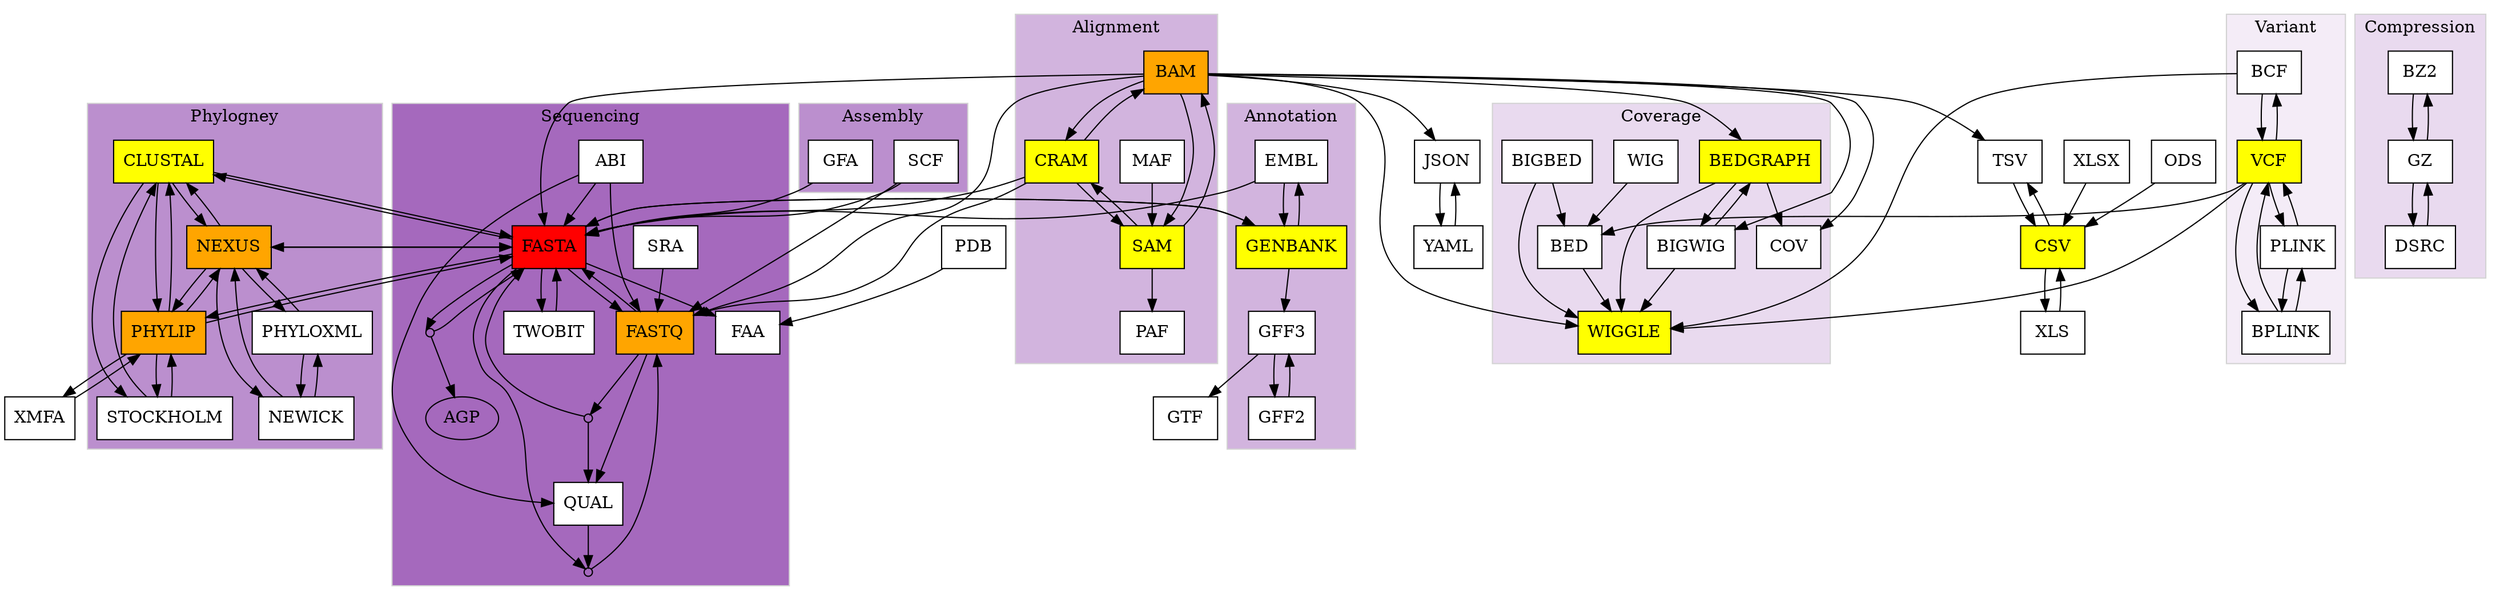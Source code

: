 strict digraph {
	graph [bb="0,0,1998,497"];
	node [label="\N"];
	subgraph cluster_phylo {
		graph [bb="8,123,238,414",
			color=lightgrey,
			fillcolor="#BB8FCE",
			label=Phylogney,
			lheight=0.21,
			lp="123,402.5",
			lwidth=0.81,
			shape=box,
			style=filled
		];
		CLUSTAL		 [fillcolor=yellow,
			height=0.5,
			pos="185,365",
			shape=rectangle,
			style=filled,
			url="https://bioconvert.readthedocs.io/en/main/formats.html#CLUSTAL",
			width=1.0694];
		NEXUS		 [fillcolor=orange,
			height=0.5,
			pos="135,293",
			shape=rectangle,
			style=filled,
			url="https://bioconvert.readthedocs.io/en/main/formats.html#NEXUS",
			width=0.86111];
		CLUSTAL -> NEXUS		 [alpha=0.5,
			color=black,
			minlen=1,
			pos="e,141.81,311.41 166.43,346.83 160,338.71 153.03,328.96 147.2,320.01"];
		PHYLIP		 [fillcolor=orange,
			height=0.5,
			pos="178,221",
			shape=rectangle,
			style=filled,
			url="https://bioconvert.readthedocs.io/en/main/formats.html#PHYLIP",
			width=0.88889];
		CLUSTAL -> PHYLIP		 [alpha=0.5,
			color=black,
			minlen=1,
			pos="e,174.22,239.09 179.44,346.76 175.79,322.2 173.38,278.25 173.88,249.35"];
		STOCKHOLM		 [fillcolor=white,
			height=0.5,
			pos="178,149",
			shape=rectangle,
			style=filled,
			url="https://bioconvert.readthedocs.io/en/main/formats.html#STOCKHOLM",
			width=1.4028];
		CLUSTAL -> STOCKHOLM		 [alpha=0.5,
			color=black,
			minlen=1,
			pos="e,191.61,167.4 189.75,346.58 202.37,314.77 230.14,247.88 210,195 207.28,187.85 202.88,181.11 198.14,175.1"];
		NEXUS -> CLUSTAL		 [alpha=0.5,
			color=black,
			minlen=1,
			pos="e,178.34,346.83 153.76,311.41 160.21,319.57 167.17,329.32 172.98,338.26"];
		NEXUS -> PHYLIP		 [alpha=0.5,
			color=black,
			minlen=1,
			pos="e,161.03,239.41 139.9,274.83 143.96,266.71 149.58,256.96 155.31,248.01"];
		NEWICK		 [fillcolor=white,
			height=0.5,
			pos="68,149",
			shape=rectangle,
			style=filled,
			url="https://bioconvert.readthedocs.io/en/main/formats.html#NEWICK",
			width=0.98611];
		NEXUS -> NEWICK		 [alpha=0.5,
			color=black,
			minlen=1,
			pos="e,84.768,167.13 128.5,274.9 125.28,254.34 121.83,220.36 108,195 103.91,187.51 98.165,180.54 92.245,174.42"];
		PHYLOXML		 [fillcolor=white,
			height=0.5,
			pos="62,221",
			shape=rectangle,
			style=filled,
			url="https://bioconvert.readthedocs.io/en/main/formats.html#PHYLOXML",
			width=1.2778];
		NEXUS -> PHYLOXML		 [alpha=0.5,
			color=black,
			minlen=1,
			pos="e,74.693,239.41 110.63,274.83 101.22,266.37 90.675,256.15 81.749,246.9"];
		PHYLIP -> CLUSTAL		 [alpha=0.5,
			color=black,
			minlen=1,
			pos="e,188.79,346.76 183.54,239.09 187.2,263.57 189.62,307.52 189.12,336.47"];
		PHYLIP -> NEXUS		 [alpha=0.5,
			color=black,
			minlen=1,
			pos="e,151.8,274.83 172.98,239.41 168.89,247.57 163.25,257.32 157.52,266.26"];
		PHYLIP -> STOCKHOLM		 [alpha=0.5,
			color=black,
			minlen=1,
			pos="e,172.02,167.41 172.05,202.83 171.3,195.13 171.08,185.97 171.38,177.42"];
		STOCKHOLM -> CLUSTAL		 [alpha=0.5,
			color=black,
			minlen=1,
			pos="e,200.62,346.58 208.41,167.4 216.53,175.06 224.04,184.6 228,195 246.41,243.33 224.79,303.38 205.85,337.63"];
		STOCKHOLM -> PHYLIP		 [alpha=0.5,
			color=black,
			minlen=1,
			pos="e,183.95,202.83 183.98,167.41 184.71,175.06 184.92,184.11 184.62,192.57"];
		NEWICK -> NEXUS		 [alpha=0.5,
			color=black,
			minlen=1,
			pos="e,141.5,274.9 101.56,167.13 111.01,174.76 120.19,184.35 126,195 137.73,216.5 141.99,244.19 141.93,264.65"];
		NEWICK -> PHYLOXML		 [alpha=0.5,
			color=black,
			minlen=1,
			pos="e,69.466,202.83 72.442,167.41 72.537,175.14 71.982,184.31 70.951,192.85"];
		PHYLOXML -> NEXUS		 [alpha=0.5,
			color=black,
			minlen=1,
			pos="e,122.53,274.83 86.367,239.16 95.843,247.69 106.48,258 115.45,267.31"];
		PHYLOXML -> NEWICK		 [alpha=0.5,
			color=black,
			minlen=1,
			pos="e,60.49,167.41 57.562,202.83 57.453,195.13 57.995,185.97 59.017,177.42"];
	}
	subgraph cluster_ass {
		graph [bb="641,339,783,414",
			color=lightgrey,
			fillcolor="#BB8FCE",
			label=Assembly,
			lheight=0.21,
			lp="712,402.5",
			lwidth=0.76,
			shape=box,
			style=filled
		];
		GFA		 [fillcolor=white,
			height=0.5,
			pos="676,365",
			shape=rectangle,
			style=filled,
			url="https://bioconvert.readthedocs.io/en/main/formats.html#GFA",
			width=0.75];
		SCF		 [fillcolor=white,
			height=0.5,
			pos="748,365",
			shape=rectangle,
			style=filled,
			url="https://bioconvert.readthedocs.io/en/main/formats.html#SCF",
			width=0.75];
	}
	subgraph cluster_sequencing {
		graph [bb="311,8,633,414",
			color=lightgrey,
			fillcolor="#A569BD",
			label=Sequencing,
			lheight=0.21,
			lp="472,402.5",
			lwidth=0.89,
			shape=circle,
			style=filled
		];
		ABI		 [fillcolor=white,
			height=0.5,
			pos="440,365",
			shape=rectangle,
			style=filled,
			url="https://bioconvert.readthedocs.io/en/main/formats.html#ABI",
			width=0.75];
		FASTA		 [fillcolor=red,
			height=0.5,
			pos="440,293",
			shape=rectangle,
			style=filled,
			url="https://bioconvert.readthedocs.io/en/main/formats.html#FASTA",
			width=0.81944];
		ABI -> FASTA		 [alpha=0.5,
			color=black,
			minlen=1,
			pos="e,440,311.41 440,346.83 440,339.13 440,329.97 440,321.42"];
		FASTQ		 [fillcolor=orange,
			height=0.5,
			pos="523,221",
			shape=rectangle,
			style=filled,
			url="https://bioconvert.readthedocs.io/en/main/formats.html#FASTQ",
			width=0.81944];
		ABI -> FASTQ		 [alpha=0.5,
			color=black,
			minlen=1,
			pos="e,537,239.05 467.45,360.18 494,353.9 532.82,340.07 551,311 563.16,291.57 553.63,266.45 542.5,247.7"];
		QUAL		 [fillcolor=white,
			height=0.5,
			pos="469,77",
			shape=rectangle,
			style=filled,
			url="https://bioconvert.readthedocs.io/en/main/formats.html#QUAL",
			width=0.75];
		ABI -> QUAL		 [alpha=0.5,
			color=black,
			minlen=1,
			pos="e,441.84,82.102 416.34,346.67 389.82,324.49 348.28,284.42 331,239 312.67,190.81 299.81,164.79 330,123 342.11,106.24 394.97,92.201 \
431.9,84.197"];
		FASTA -> FASTQ		 [alpha=0.5,
			color=black,
			minlen=1,
			pos="e,496.11,239.16 454.99,274.83 464.35,265.96 476.64,255.16 488.24,245.57"];
		FAA		 [fillcolor=white,
			height=0.5,
			pos="598,221",
			shape=rectangle,
			style=filled,
			url="https://bioconvert.readthedocs.io/en/main/formats.html#FAA",
			width=0.75];
		FASTA -> FAA		 [alpha=0.5,
			color=black,
			minlen=1,
			pos="e,570.66,235.16 465.02,274.94 469.55,272.07 474.33,269.3 479,267 511.35,251.11 524.13,253.47 561.25,238.98"];
		FASTA_and_FASTA_AGP		 [fillcolor=white,
			fixedsize=True,
			height=0.097222,
			label="",
			pos="343,221",
			shape=circle,
			styled=filled,
			width=0.097222];
		FASTA -> FASTA_and_FASTA_AGP		 [color=black,
			pos="e,339.52,222.4 410.29,279.37 392.48,269.03 370.16,254.06 352,239 349.24,236.71 346.41,234.06 344.14,231.51"];
		TWOBIT		 [fillcolor=white,
			height=0.5,
			pos="440,221",
			shape=rectangle,
			style=filled,
			url="https://bioconvert.readthedocs.io/en/main/formats.html#TWOBIT",
			width=0.97222];
		FASTA -> TWOBIT		 [alpha=0.5,
			color=black,
			minlen=1,
			pos="e,434.02,239.41 434.05,274.83 433.3,267.13 433.08,257.97 433.38,249.42"];
		FASTA_QUAL_and_FASTQ		 [fillcolor=white,
			fixedsize=True,
			height=0.097222,
			label="",
			pos="469,19.5",
			shape=circle,
			styled=filled,
			width=0.097222];
		FASTA -> FASTA_QUAL_and_FASTQ		 [color=black,
			pos="e,465.84,21.996 413.74,274.82 402.66,265.53 390.95,253.19 385,239 377.43,220.97 378.82,213.55 385,195 389.92,180.24 399.31,181.05 \
406,167 427.26,122.33 409.63,102.61 433,59 439.37,47.117 450.11,35.997 458.2,28.603"];
		FASTQ -> FASTA		 [alpha=0.5,
			color=black,
			minlen=1,
			pos="e,466.9,274.83 508.01,239.16 498.66,248.03 486.37,258.83 474.77,268.42"];
		FASTQ -> QUAL		 [alpha=0.5,
			color=black,
			minlen=1,
			pos="e,475.78,95.09 516.16,202.76 506.87,177.98 490.18,133.47 479.35,104.59"];
		FASTQ_and_FASTA_QUAL		 [fillcolor=white,
			fixedsize=True,
			height=0.097222,
			label="",
			pos="469,149",
			shape=circle,
			styled=filled,
			width=0.097222];
		FASTQ -> FASTQ_and_FASTA_QUAL		 [color=black,
			pos="e,471.36,152.14 509.37,202.83 499.32,189.43 485.96,171.61 477.42,160.22"];
		QUAL -> FASTA_QUAL_and_FASTQ		 [color=black,
			pos="e,469,23.273 469,58.807 469,50.614 469,41.093 469,33.474"];
		FASTA_and_FASTA_AGP -> FASTA		 [color=black,
			pos="e,418.92,274.98 346.81,221.6 354.6,223.96 362.52,232.79 370,239 382.78,249.6 397.62,260.15 410.43,269.08"];
		AGP		 [fillcolor=white,
			height=0.5,
			pos="368,149",
			width=0.79437];
		FASTA_and_FASTA_AGP -> AGP		 [color=black,
			pos="e,361.79,166.89 344.21,217.53 346.77,210.15 352.96,192.33 358.38,176.71"];
		TWOBIT -> FASTA		 [alpha=0.5,
			color=black,
			minlen=1,
			pos="e,445.95,274.83 445.98,239.41 446.71,247.06 446.92,256.11 446.62,264.57"];
		FASTA_QUAL_and_FASTQ -> FASTQ		 [color=black,
			pos="e,524.52,202.79 471.89,21.593 478.97,26.911 497.2,41.755 505,59 524.73,102.62 526.25,159.34 525,192.8"];
		FASTQ_and_FASTA_QUAL -> FASTA		 [color=black,
			pos="e,419.6,274.56 465.36,149.94 452.86,153.4 411.63,166.67 396,195 386.55,212.12 389.44,220.58 396,239 399.59,249.08 405.95,258.65 \
412.75,266.85"];
		FASTQ_and_FASTA_QUAL -> QUAL		 [color=black,
			pos="e,469,95.25 469,145.13 469,137.63 469,120.52 469,105.32"];
		SRA		 [fillcolor=white,
			height=0.5,
			pos="515,293",
			shape=rectangle,
			style=filled,
			url="https://bioconvert.readthedocs.io/en/main/formats.html#SRA",
			width=0.75];
		SRA -> FASTQ		 [alpha=0.5,
			color=black,
			minlen=1,
			pos="e,520.95,239.41 517.02,274.83 517.87,267.13 518.89,257.97 519.84,249.42"];
	}
	subgraph cluster_cov {
		graph [bb="1278,195,1546,414",
			color=lightgrey,
			fillcolor="#E9DAEF",
			label=Coverage,
			lheight=0.21,
			lp="1412,402.5",
			lwidth=0.72,
			shape=box,
			style=filled
		];
		BEDGRAPH		 [fillcolor=yellow,
			height=0.5,
			pos="1336,365",
			shape=rectangle,
			style=filled,
			url="https://bioconvert.readthedocs.io/en/main/formats.html#BEDGRAPH",
			width=1.2361];
		BIGWIG		 [fillcolor=white,
			height=0.5,
			pos="1392,293",
			shape=rectangle,
			style=filled,
			url="https://bioconvert.readthedocs.io/en/main/formats.html#BIGWIG",
			width=0.94444];
		BEDGRAPH -> BIGWIG		 [alpha=0.5,
			color=black,
			minlen=1,
			pos="e,1371.7,311.41 1344.2,346.83 1349.9,338.45 1357.5,328.35 1365.1,319.17"];
		COV		 [fillcolor=white,
			height=0.5,
			pos="1313,293",
			shape=rectangle,
			style=filled,
			url="https://bioconvert.readthedocs.io/en/main/formats.html#COV",
			width=0.75];
		BEDGRAPH -> COV		 [alpha=0.5,
			color=black,
			minlen=1,
			pos="e,1318.9,311.41 1330.2,346.83 1327.7,339.05 1324.7,329.77 1322,321.13"];
		WIGGLE		 [fillcolor=yellow,
			height=0.5,
			pos="1465,221",
			shape=rectangle,
			style=filled,
			url="https://bioconvert.readthedocs.io/en/main/formats.html#WIGGLE",
			width=0.98611];
		BEDGRAPH -> WIGGLE		 [alpha=0.5,
			color=black,
			minlen=1,
			pos="e,1459.1,239.03 1372,346.97 1398.4,333.5 1430.4,316.52 1435,311 1435.5,310.36 1447.3,274.76 1456,248.53"];
		BIGWIG -> BEDGRAPH		 [alpha=0.5,
			color=black,
			minlen=1,
			pos="e,1356.1,346.83 1383.7,311.41 1377.9,319.82 1370.2,329.93 1362.7,339.09"];
		BIGWIG -> WIGGLE		 [alpha=0.5,
			color=black,
			minlen=1,
			pos="e,1446.6,239.16 1410.4,274.83 1419.2,266.22 1429.7,255.79 1439.2,246.4"];
		BED		 [fillcolor=white,
			height=0.5,
			pos="1511,293",
			shape=rectangle,
			style=filled,
			url="https://bioconvert.readthedocs.io/en/main/formats.html#BED",
			width=0.75];
		BED -> WIGGLE		 [alpha=0.5,
			color=black,
			minlen=1,
			pos="e,1476.8,239.41 1499.4,274.83 1494.2,266.71 1488,256.96 1482.3,248.01"];
		BIGBED		 [fillcolor=white,
			height=0.5,
			pos="1432,365",
			shape=rectangle,
			style=filled,
			url="https://bioconvert.readthedocs.io/en/main/formats.html#BIGBED",
			width=0.93056];
		BIGBED -> WIGGLE		 [alpha=0.5,
			color=black,
			minlen=1,
			pos="e,1462.8,239.1 1438.9,346.72 1442.6,336.35 1447,323.08 1450,311 1455.1,290.53 1458.9,267.02 1461.5,249.15"];
		BIGBED -> BED		 [alpha=0.5,
			color=black,
			minlen=1,
			pos="e,1491.1,311.16 1451.9,346.83 1461.5,338.13 1473.1,327.58 1483.4,318.13"];
		WIG		 [fillcolor=white,
			height=0.5,
			pos="1511,365",
			shape=rectangle,
			style=filled,
			url="https://bioconvert.readthedocs.io/en/main/formats.html#WIG",
			width=0.75];
		WIG -> BED		 [alpha=0.5,
			color=black,
			minlen=1,
			pos="e,1511,311.41 1511,346.83 1511,339.13 1511,329.97 1511,321.42"];
	}
	subgraph cluster_alignment {
		graph [bb="823,195,989,489",
			color=lightgrey,
			fillcolor="#D2B4DE",
			label=Alignment,
			lheight=0.21,
			lp="906,477.5",
			lwidth=0.82,
			shape=circle,
			style=filled
		];
		BAM		 [fillcolor=orange,
			height=0.5,
			pos="954,440",
			shape=rectangle,
			style=filled,
			url="https://bioconvert.readthedocs.io/en/main/formats.html#BAM",
			width=0.75];
		CRAM		 [fillcolor=yellow,
			height=0.5,
			pos="860,365",
			shape=rectangle,
			style=filled,
			url="https://bioconvert.readthedocs.io/en/main/formats.html#CRAM",
			width=0.79167];
		BAM -> CRAM		 [alpha=0.5,
			color=black,
			minlen=1,
			pos="e,863.04,383.06 926.75,433.62 914.17,429.25 899.9,422.69 889,414 881.17,407.76 874.01,399.59 868.51,391.71"];
		SAM		 [fillcolor=yellow,
			height=0.5,
			pos="934,293",
			shape=rectangle,
			style=filled,
			url="https://bioconvert.readthedocs.io/en/main/formats.html#SAM",
			width=0.75];
		BAM -> SAM		 [alpha=0.5,
			color=black,
			minlen=1,
			pos="e,944.62,311.4 957.93,421.83 959.14,419.3 960.25,416.65 961,414 970.08,381.93 971.87,370.51 961,339 958.65,332.17 954.82,325.58 \
950.71,319.63"];
		CRAM -> BAM		 [alpha=0.5,
			color=black,
			minlen=1,
			pos="e,926.95,426.47 878.79,383.06 886.72,393.16 896.22,405.41 907,414 910.39,416.71 914.12,419.21 917.94,421.5"];
		CRAM -> SAM		 [alpha=0.5,
			color=black,
			minlen=1,
			pos="e,909.38,311.16 872.72,346.83 880.81,338.13 891.49,327.58 901.71,318.13"];
		SAM -> BAM		 [alpha=0.5,
			color=black,
			minlen=1,
			pos="e,975.78,421.83 961.35,311.4 968.72,319.2 975.5,328.84 979,339 988.93,367.8 988.29,379.82 978.72,412.15"];
		SAM -> CRAM		 [alpha=0.5,
			color=black,
			minlen=1,
			pos="e,884.63,346.83 921.05,311.41 912.97,320.08 902.38,330.55 892.24,339.92"];
		PAF		 [fillcolor=white,
			height=0.5,
			pos="934,221",
			shape=rectangle,
			style=filled,
			url="https://bioconvert.readthedocs.io/en/main/formats.html#PAF",
			width=0.75];
		SAM -> PAF		 [alpha=0.5,
			color=black,
			minlen=1,
			pos="e,934,239.41 934,274.83 934,267.13 934,257.97 934,249.42"];
		MAF		 [fillcolor=white,
			height=0.5,
			pos="934,365",
			shape=rectangle,
			style=filled,
			url="https://bioconvert.readthedocs.io/en/main/formats.html#MAF",
			width=0.75];
		MAF -> SAM		 [alpha=0.5,
			color=black,
			minlen=1,
			pos="e,934,311.41 934,346.83 934,339.13 934,329.97 934,321.42"];
	}
	subgraph cluster_annotation {
		graph [bb="997,123,1097,414",
			color=lightgrey,
			fillcolor="#D2B4DE",
			label=Annotation,
			lheight=0.21,
			lp="1047,402.5",
			lwidth=0.85,
			shape=box,
			style=filled
		];
		EMBL		 [fillcolor=white,
			height=0.5,
			pos="1047,365",
			shape=rectangle,
			style=filled,
			url="https://bioconvert.readthedocs.io/en/main/formats.html#EMBL",
			width=0.76389];
		GENBANK		 [fillcolor=yellow,
			height=0.5,
			pos="1047,293",
			shape=rectangle,
			style=filled,
			url="https://bioconvert.readthedocs.io/en/main/formats.html#GENBANK",
			width=1.1528];
		EMBL -> GENBANK		 [alpha=0.5,
			color=black,
			minlen=1,
			pos="e,1041,311.41 1041,346.83 1040.3,339.13 1040.1,329.97 1040.4,321.42"];
		GENBANK -> EMBL		 [alpha=0.5,
			color=black,
			minlen=1,
			pos="e,1053,346.83 1053,311.41 1053.7,319.06 1053.9,328.11 1053.6,336.57"];
		GFF3		 [fillcolor=white,
			height=0.5,
			pos="1053,221",
			shape=rectangle,
			style=filled,
			url="https://bioconvert.readthedocs.io/en/main/formats.html#GFF3",
			width=0.75];
		GENBANK -> GFF3		 [alpha=0.5,
			color=black,
			minlen=1,
			pos="e,1051.5,239.41 1048.5,274.83 1049.2,267.13 1049.9,257.97 1050.6,249.42"];
		GFF2		 [fillcolor=white,
			height=0.5,
			pos="1053,149",
			shape=rectangle,
			style=filled,
			url="https://bioconvert.readthedocs.io/en/main/formats.html#GFF2",
			width=0.75];
		GFF3 -> GFF2		 [alpha=0.5,
			color=black,
			minlen=1,
			pos="e,1047,167.41 1047,202.83 1046.3,195.13 1046.1,185.97 1046.4,177.42"];
		GFF2 -> GFF3		 [alpha=0.5,
			color=black,
			minlen=1,
			pos="e,1059,202.83 1059,167.41 1059.7,175.06 1059.9,184.11 1059.6,192.57"];
	}
	subgraph cluster_comp {
		graph [bb="1901,267,1990,489",
			color=lightgrey,
			fillcolor="#E9DAEF",
			label=Compression,
			lheight=0.21,
			lp="1945.5,477.5",
			lwidth=1.01,
			shape=box,
			style=filled
		];
		BZ2		 [fillcolor=white,
			height=0.5,
			pos="1945,440",
			shape=rectangle,
			style=filled,
			url="https://bioconvert.readthedocs.io/en/main/formats.html#BZ2",
			width=0.75];
		GZ		 [fillcolor=white,
			height=0.5,
			pos="1945,365",
			shape=rectangle,
			style=filled,
			url="https://bioconvert.readthedocs.io/en/main/formats.html#GZ",
			width=0.75];
		BZ2 -> GZ		 [alpha=0.5,
			color=black,
			minlen=1,
			pos="e,1939.1,383.25 1939.1,421.84 1938.3,413.34 1938,403.01 1938.4,393.5"];
		GZ -> BZ2		 [alpha=0.5,
			color=black,
			minlen=1,
			pos="e,1950.9,421.84 1950.9,383.25 1951.7,391.77 1952,402.1 1951.6,411.61"];
		DSRC		 [fillcolor=white,
			height=0.5,
			pos="1945,293",
			shape=rectangle,
			style=filled,
			url="https://bioconvert.readthedocs.io/en/main/formats.html#DSRC",
			width=0.75];
		GZ -> DSRC		 [alpha=0.5,
			color=black,
			minlen=1,
			pos="e,1939,311.41 1939,346.83 1938.3,339.13 1938.1,329.97 1938.4,321.42"];
		DSRC -> GZ		 [alpha=0.5,
			color=black,
			minlen=1,
			pos="e,1951,346.83 1951,311.41 1951.7,319.06 1951.9,328.11 1951.6,336.57"];
	}
	subgraph cluster_variant {
		graph [bb="1801,195,1893,489",
			color=lightgrey,
			fillcolor="#F4ECF7",
			label=Variant,
			lheight=0.21,
			lp="1847,477.5",
			lwidth=0.57,
			shape=box,
			style=filled
		];
		BCF		 [fillcolor=white,
			height=0.5,
			pos="1837,440",
			shape=rectangle,
			style=filled,
			url="https://bioconvert.readthedocs.io/en/main/formats.html#BCF",
			width=0.75];
		VCF		 [fillcolor=yellow,
			height=0.5,
			pos="1837,365",
			shape=rectangle,
			style=filled,
			url="https://bioconvert.readthedocs.io/en/main/formats.html#VCF",
			width=0.75];
		BCF -> VCF		 [alpha=0.5,
			color=black,
			minlen=1,
			pos="e,1831.1,383.25 1831.1,421.84 1830.3,413.34 1830,403.01 1830.4,393.5"];
		VCF -> BCF		 [alpha=0.5,
			color=black,
			minlen=1,
			pos="e,1842.9,421.84 1842.9,383.25 1843.7,391.77 1844,402.1 1843.6,411.61"];
		BPLINK		 [fillcolor=white,
			height=0.5,
			pos="1847,221",
			shape=rectangle,
			style=filled,
			url="https://bioconvert.readthedocs.io/en/main/formats.html#BPLINK",
			width=0.90278];
		VCF -> BPLINK		 [alpha=0.5,
			color=black,
			minlen=1,
			pos="e,1825,239.23 1822.5,346.72 1812.6,326.86 1803.6,294.33 1811,267 1812.8,260.4 1815.8,253.77 1819.4,247.69"];
		PLINK		 [fillcolor=white,
			height=0.5,
			pos="1857,293",
			shape=rectangle,
			style=filled,
			url="https://bioconvert.readthedocs.io/en/main/formats.html#PLINK",
			width=0.77778];
		VCF -> PLINK		 [alpha=0.5,
			color=black,
			minlen=1,
			pos="e,1845.9,311.41 1836.1,346.83 1837.5,339.05 1839.9,329.77 1842.6,321.13"];
		BPLINK -> VCF		 [alpha=0.5,
			color=black,
			minlen=1,
			pos="e,1835.7,346.72 1841.6,239.23 1837,247.3 1831.7,257.17 1829,267 1822.7,290.16 1828.3,317.07 1833.2,336.82"];
		BPLINK -> PLINK		 [alpha=0.5,
			color=black,
			minlen=1,
			pos="e,1860.4,274.83 1855.5,239.41 1857.3,247.14 1858.8,256.31 1859.7,264.85"];
		PLINK -> VCF		 [alpha=0.5,
			color=black,
			minlen=1,
			pos="e,1848,346.83 1857.9,311.41 1856.4,319.23 1854.1,328.51 1851.3,337.14"];
		PLINK -> BPLINK		 [alpha=0.5,
			color=black,
			minlen=1,
			pos="e,1843.6,239.41 1848.5,274.83 1846.7,267.13 1845.2,257.97 1844.3,249.42"];
	}
	FASTA -> CLUSTAL	 [alpha=0.5,
		color=black,
		minlen=1,
		pos="e,223.62,355.44 410.38,302.72 366.87,315.7 285.54,338.7 233.34,352.82"];
	FASTA -> NEXUS	 [alpha=0.5,
		color=black,
		minlen=1,
		pos="e,166.07,304.5 410.09,303.07 385.44,310.81 349.39,320.86 317,325 285.7,329 277.25,329.41 246,325 222.28,321.65 196.53,314.46 175.8,\
307.74"];
	FASTA -> PHYLIP	 [alpha=0.5,
		color=black,
		minlen=1,
		pos="e,210.22,228.66 410.48,283.59 363.86,270.05 273.42,245.18 220.05,231.22"];
	FASTA -> GENBANK	 [alpha=0.5,
		color=black,
		minlen=1,
		pos="e,1018.3,311.15 461.55,311.27 469.37,316.8 478.61,322.16 488,325 540.75,340.97 930.4,337.83 984,325 992.49,322.97 1001.1,319.59 \
1009.2,315.78"];
	BAM -> FASTA	 [alpha=0.5,
		color=black,
		minlen=1,
		pos="e,461.61,311.1 926.7,439.39 860.04,437.63 690.53,431.52 637,414 572.2,392.79 506.65,346.45 469.88,317.67"];
	BAM -> FASTQ	 [alpha=0.5,
		color=black,
		minlen=1,
		pos="e,552.66,235.11 926.91,437.48 893.42,433.89 838.9,426.33 823,414 793.78,391.34 814.45,363.77 787,339 759.65,314.33 741.65,328.04 \
709,311 679.04,295.37 677.16,282.23 647,267 611.5,249.07 599.01,253.58 562,239 561.9,238.96 561.81,238.92 561.71,238.89"];
	BAM -> BEDGRAPH	 [alpha=0.5,
		color=black,
		minlen=1,
		pos="e,1319.8,383.19 981.21,438.75 1054.1,435.28 1249.9,425.02 1277,414 1290,408.69 1302.4,399.41 1312.4,390.34"];
	BAM -> BIGWIG	 [alpha=0.5,
		color=black,
		minlen=1,
		pos="e,1358,307.29 981.07,438.98 1048.4,436.23 1219.5,427.95 1241,414 1273.1,393.21 1254.5,364.47 1283,339 1283.3,338.69 1318.2,324.01 \
1348.4,311.32"];
	BAM -> COV	 [alpha=0.5,
		color=black,
		minlen=1,
		pos="e,1285.7,308.86 981.33,438.58 1042.7,435.2 1187.5,426.05 1206,414 1238.2,393.06 1223.3,367.53 1249,339 1257.2,329.96 1267.4,321.65 \
1277.2,314.66"];
	BAM -> WIGGLE	 [alpha=0.5,
		color=black,
		minlen=1,
		pos="e,1429.4,223.75 981.3,438.66 1018.9,436.25 1084.1,429.86 1101,414 1150.1,368.01 1087.1,312.11 1137,267 1157.6,248.38 1333.9,231.66 \
1419.2,224.59"];
	JSON	 [fillcolor=white,
		height=0.5,
		pos="1170,365",
		shape=rectangle,
		style=filled,
		url="https://bioconvert.readthedocs.io/en/main/formats.html#JSON",
		width=0.75];
	BAM -> JSON	 [alpha=0.5,
		color=black,
		minlen=1,
		pos="e,1159.5,383.31 981.2,438.31 1023.9,435.28 1104.2,427.89 1129,414 1138.6,408.63 1146.9,400.09 1153.5,391.63"];
	TSV	 [fillcolor=white,
		height=0.5,
		pos="1621,365",
		shape=rectangle,
		style=filled,
		url="https://bioconvert.readthedocs.io/en/main/formats.html#TSV",
		width=0.75];
	BAM -> TSV	 [alpha=0.5,
		color=black,
		minlen=1,
		pos="e,1601.3,383.18 981.33,439.7 1091,438.36 1495.8,432.21 1550,414 1565.6,408.77 1580.8,399.03 1593.2,389.6"];
	CRAM -> FASTA	 [alpha=0.5,
		color=black,
		minlen=1,
		pos="e,469.85,308.01 831.36,352.92 818.09,347.81 801.98,342.29 787,339 655.9,310.18 613.75,344.84 479.67,310.59"];
	CRAM -> FASTQ	 [alpha=0.5,
		color=black,
		minlen=1,
		pos="e,552.51,235.53 831.16,346.83 826.49,344.1 821.65,341.4 817,339 789.03,324.61 777.93,328.81 752,311 729.46,295.52 733.09,279.93 \
709,267 650.4,235.55 625.33,259.31 562,239 561.9,238.97 561.8,238.94 561.71,238.91"];
	CLUSTAL -> FASTA	 [alpha=0.5,
		color=black,
		minlen=1,
		pos="e,410.3,300.19 223.59,352.62 271.43,338.51 352.28,315.72 400.53,302.79"];
	NEXUS -> FASTA	 [alpha=0.5,
		color=black,
		minlen=1,
		pos="e,410.09,303.07 166.07,304.5 188.04,312 218.4,321.1 246,325 277.25,329.41 285.7,329 317,325 345.34,321.37 376.49,313.23 400.34,306.06"];
	PHYLIP -> FASTA	 [alpha=0.5,
		color=black,
		minlen=1,
		pos="e,410.45,286.03 210.18,231.18 258.31,245.11 348.57,269.9 400.58,283.47"];
	XMFA	 [fillcolor=white,
		height=0.5,
		pos="274,293",
		shape=rectangle,
		style=filled,
		url="https://bioconvert.readthedocs.io/en/main/formats.html#XMFA",
		width=0.77778];
	PHYLIP -> XMFA	 [alpha=0.5,
		color=black,
		minlen=1,
		pos="e,245.72,276.86 195.59,239.01 206.56,247.37 220.61,257.53 233,267 234.54,268.17 236.1,269.39 237.69,270.62"];
	BCF -> WIGGLE	 [alpha=0.5,
		color=black,
		minlen=1,
		pos="e,1500.5,233.39 1809.9,438.93 1748.3,436.26 1601.8,428.45 1585,414 1533.8,370 1588.2,320.46 1547,267 1537.5,254.6 1523.6,245.04 \
1509.9,237.92"];
	VCF -> WIGGLE	 [alpha=0.5,
		color=black,
		minlen=1,
		pos="e,1500.8,224.77 1814.5,346.77 1785.8,324.44 1733.7,287.11 1683,267 1626,244.36 1555.9,232.11 1510.9,226.07"];
	VCF -> BED	 [alpha=0.5,
		color=black,
		minlen=1,
		pos="e,1538.1,298.12 1815.5,346.99 1811,343.9 1806,341.03 1801,339 1721.9,306.87 1695.2,324.78 1611,311 1590.1,307.59 1566.9,303.43 1548.1,\
299.96"];
	EMBL -> FASTA	 [alpha=0.5,
		color=black,
		minlen=1,
		pos="e,469.82,308.12 1019.5,349.19 1011.2,345.15 1002,341.31 993,339 774.56,282.86 703.06,363.79 479.55,310.5"];
	GENBANK -> FASTA	 [alpha=0.5,
		color=black,
		minlen=1,
		pos="e,461.55,311.27 1018.3,311.15 1007.9,316.75 995.81,322.17 984,325 930.4,337.83 540.75,340.97 488,325 481.84,323.13 475.74,320.19 \
470.06,316.82"];
	GTF	 [fillcolor=white,
		height=0.5,
		pos="1132,149",
		shape=rectangle,
		style=filled,
		url="https://bioconvert.readthedocs.io/en/main/formats.html#GTF",
		width=0.75];
	GFF3 -> GTF	 [alpha=0.5,
		color=black,
		minlen=1,
		pos="e,1112.1,167.16 1072.9,202.83 1082.5,194.13 1094.1,183.58 1104.4,174.13"];
	GFA -> FASTA	 [alpha=0.5,
		color=black,
		minlen=1,
		pos="e,469.93,307.74 652.1,346.86 647.29,343.86 642.14,341.06 637,339 573.66,313.58 549.17,330.72 479.58,310.67"];
	SCF -> FASTA	 [alpha=0.5,
		color=black,
		minlen=1,
		pos="e,469.88,307.92 726.56,346.88 722,343.8 717.03,340.96 712,339 617.79,302.19 581.56,337.17 479.62,310.59"];
	SCF -> FASTQ	 [alpha=0.5,
		color=black,
		minlen=1,
		pos="e,552.53,238.59 723.37,346.88 719.59,344.19 715.71,341.49 712,339 660.73,304.54 599.88,267.15 561.35,243.9"];
	YAML	 [fillcolor=white,
		height=0.5,
		pos="1174,293",
		shape=rectangle,
		style=filled,
		url="https://bioconvert.readthedocs.io/en/main/formats.html#YAML",
		width=0.79167];
	JSON -> YAML	 [alpha=0.5,
		color=black,
		minlen=1,
		pos="e,1167,311.41 1165.1,346.83 1164.7,339.13 1165,329.97 1165.8,321.42"];
	CSV	 [fillcolor=yellow,
		height=0.5,
		pos="1647,293",
		shape=rectangle,
		style=filled,
		url="https://bioconvert.readthedocs.io/en/main/formats.html#CSV",
		width=0.75];
	TSV -> CSV	 [alpha=0.5,
		color=black,
		minlen=1,
		pos="e,1634.4,311.41 1621.6,346.83 1623.7,338.96 1626.9,329.57 1630.3,320.85"];
	XMFA -> PHYLIP	 [alpha=0.5,
		color=black,
		minlen=1,
		pos="e,210.02,237.71 261,274.92 257.74,272.24 254.3,269.52 251,267 240.71,259.13 229.27,250.79 218.49,243.4"];
	YAML -> JSON	 [alpha=0.5,
		color=black,
		minlen=1,
		pos="e,1177,346.83 1179,311.41 1179.3,319.14 1179,328.31 1178.2,336.85"];
	CSV -> TSV	 [alpha=0.5,
		color=black,
		minlen=1,
		pos="e,1633.5,346.83 1646.3,311.41 1644.2,319.31 1641,328.71 1637.5,337.42"];
	XLS	 [fillcolor=white,
		height=0.5,
		pos="1647,221",
		shape=rectangle,
		style=filled,
		url="https://bioconvert.readthedocs.io/en/main/formats.html#XLS",
		width=0.75];
	CSV -> XLS	 [alpha=0.5,
		color=black,
		minlen=1,
		pos="e,1641,239.41 1641,274.83 1640.3,267.13 1640.1,257.97 1640.4,249.42"];
	XLS -> CSV	 [alpha=0.5,
		color=black,
		minlen=1,
		pos="e,1653,274.83 1653,239.41 1653.7,247.06 1653.9,256.11 1653.6,264.57"];
	ODS	 [fillcolor=white,
		height=0.5,
		pos="1765,365",
		shape=rectangle,
		style=filled,
		url="https://bioconvert.readthedocs.io/en/main/formats.html#ODS",
		width=0.75];
	ODS -> CSV	 [alpha=0.5,
		color=black,
		minlen=1,
		pos="e,1674,307.16 1740.9,346.99 1736.9,344.24 1732.9,341.49 1729,339 1714.3,329.63 1697.7,320.08 1683.2,312.14"];
	PDB	 [fillcolor=white,
		height=0.5,
		pos="788,293",
		shape=rectangle,
		style=filled,
		url="https://bioconvert.readthedocs.io/en/main/formats.html#PDB",
		width=0.75];
	PDB -> FAA	 [alpha=0.5,
		color=black,
		minlen=1,
		pos="e,625.17,227.08 761.67,274.88 756.91,272.01 751.9,269.26 747,267 710.34,250.08 665.82,237.27 635.05,229.51"];
	XLSX	 [fillcolor=white,
		height=0.5,
		pos="1693,365",
		shape=rectangle,
		style=filled,
		url="https://bioconvert.readthedocs.io/en/main/formats.html#XLSX",
		width=0.75];
	XLSX -> CSV	 [alpha=0.5,
		color=black,
		minlen=1,
		pos="e,1658.8,311.41 1681.4,346.83 1676.2,338.71 1670,328.96 1664.3,320.01"];
}

